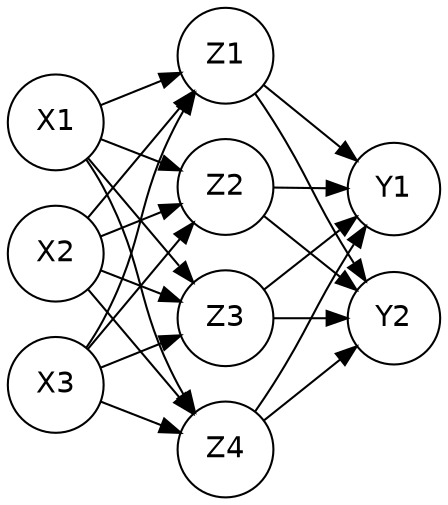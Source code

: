 digraph boxes_and_circles {


# 'graph' statement

graph [overlap = true, fontsize = 10, rankdir=LR]

# several 'node' statements

subgraph input {
    rank = same;
  node [
    shape = circle, 
    fontname = Helvetica, 
    group="in"]
  X1;X2;X3 
}

subgraph hidden {
    rank = same;
  node [
    shape = circle, 
    fontname = Helvetica, 
    group="hid"]
  Z1;Z2;Z3;Z4 
}

subgraph output {
    rank = same;
 node[shape = circle, 
    fontname = Helvetica, 
    group="out"] 
    Y1;Y2 
}


# several 'edge' statements
X1 -> Z1  
X1 -> Z2  
X1 -> Z3  
X1 -> Z4  

X2 -> Z1  
X2 -> Z2  
X2 -> Z3  
X2 -> Z4

X3 -> Z1  
X3 -> Z2  
X3 -> Z3  
X3 -> Z4

Z1 -> Y1
Z2 -> Y1
Z3 -> Y1
Z4 -> Y1


Z1 -> Y2
Z2 -> Y2
Z3 -> Y2
Z4 -> Y2

edge[style=invis];
Z1[group=left];
Z4[group=right];
Z1 -> Z2 -> Z3 ->Z4;


}